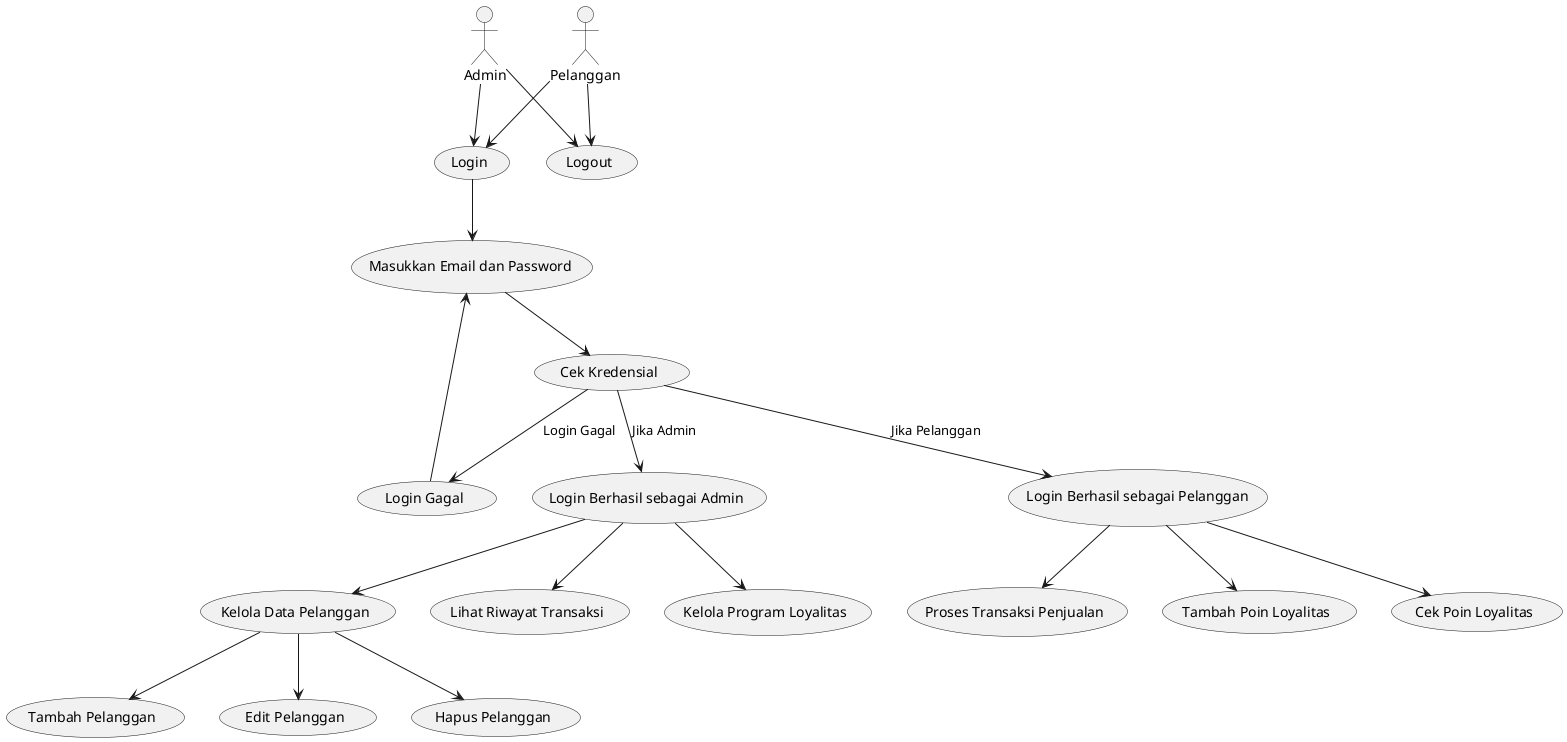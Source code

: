 @startuml

actor Admin
actor Pelanggan

usecase "Login" as UC1
usecase "Masukkan Email dan Password" as UC2
usecase "Cek Kredensial" as UC3
usecase "Login Berhasil sebagai Admin" as UC19A
usecase "Login Berhasil sebagai Pelanggan" as UC19P
usecase "Login Gagal" as UC4
usecase "Logout" as UC5

usecase "Kelola Data Pelanggan" as UC6
usecase "Tambah Pelanggan" as UC7
usecase "Edit Pelanggan" as UC8
usecase "Hapus Pelanggan" as UC9
usecase "Lihat Riwayat Transaksi" as UC10
usecase "Kelola Program Loyalitas" as UC11

usecase "Proses Transaksi Penjualan" as UC15
usecase "Tambah Poin Loyalitas" as UC12
usecase "Cek Poin Loyalitas" as UC13

Admin --> UC1
Pelanggan --> UC1
UC1 --> UC2
UC2 --> UC3
UC3 --> UC19A : Jika Admin
UC3 --> UC19P : Jika Pelanggan
UC3 --> UC4 : Login Gagal
UC4 --> UC2

UC19A --> UC6
UC19A --> UC10
UC19A --> UC11

UC19P --> UC15
UC19P --> UC12
UC19P --> UC13

UC6 --> UC7
UC6 --> UC8
UC6 --> UC9

Admin --> UC5
Pelanggan --> UC5

@enduml
